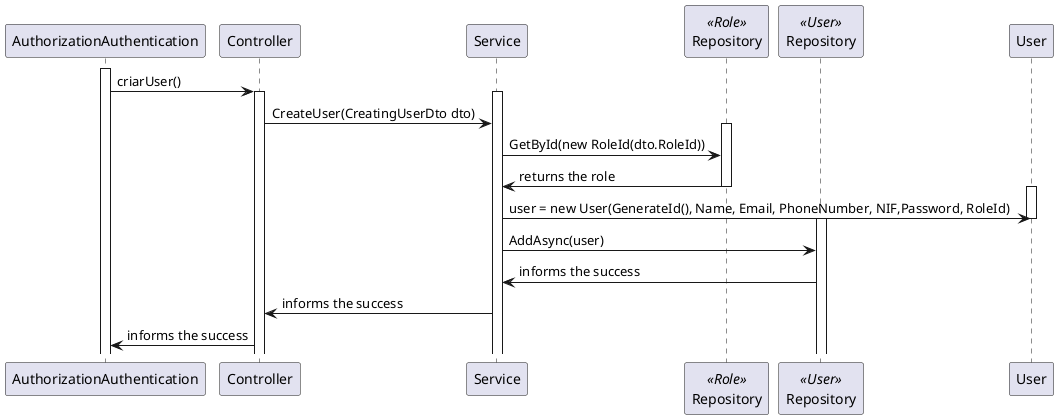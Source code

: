 @startuml sd
participant AuthorizationAuthentication as view
participant Controller as ctrl
participant Service as svc
participant Repository as repoRole <<Role>>
participant Repository as repo <<User>>
participant User as model

activate view
view -> ctrl : criarUser()
activate ctrl
activate svc
ctrl -> svc : CreateUser(CreatingUserDto dto)
activate repoRole
svc -> repoRole: GetById(new RoleId(dto.RoleId))
repoRole -> svc: returns the role
deactivate repoRole
activate model
svc -> model: user = new User(GenerateId(), Name, Email, PhoneNumber, NIF,Password, RoleId)
deactivate model
activate repo
svc -> repo: AddAsync(user)
repo -> svc: informs the success
svc -> ctrl: informs the success
ctrl -> view: informs the success
@enduml